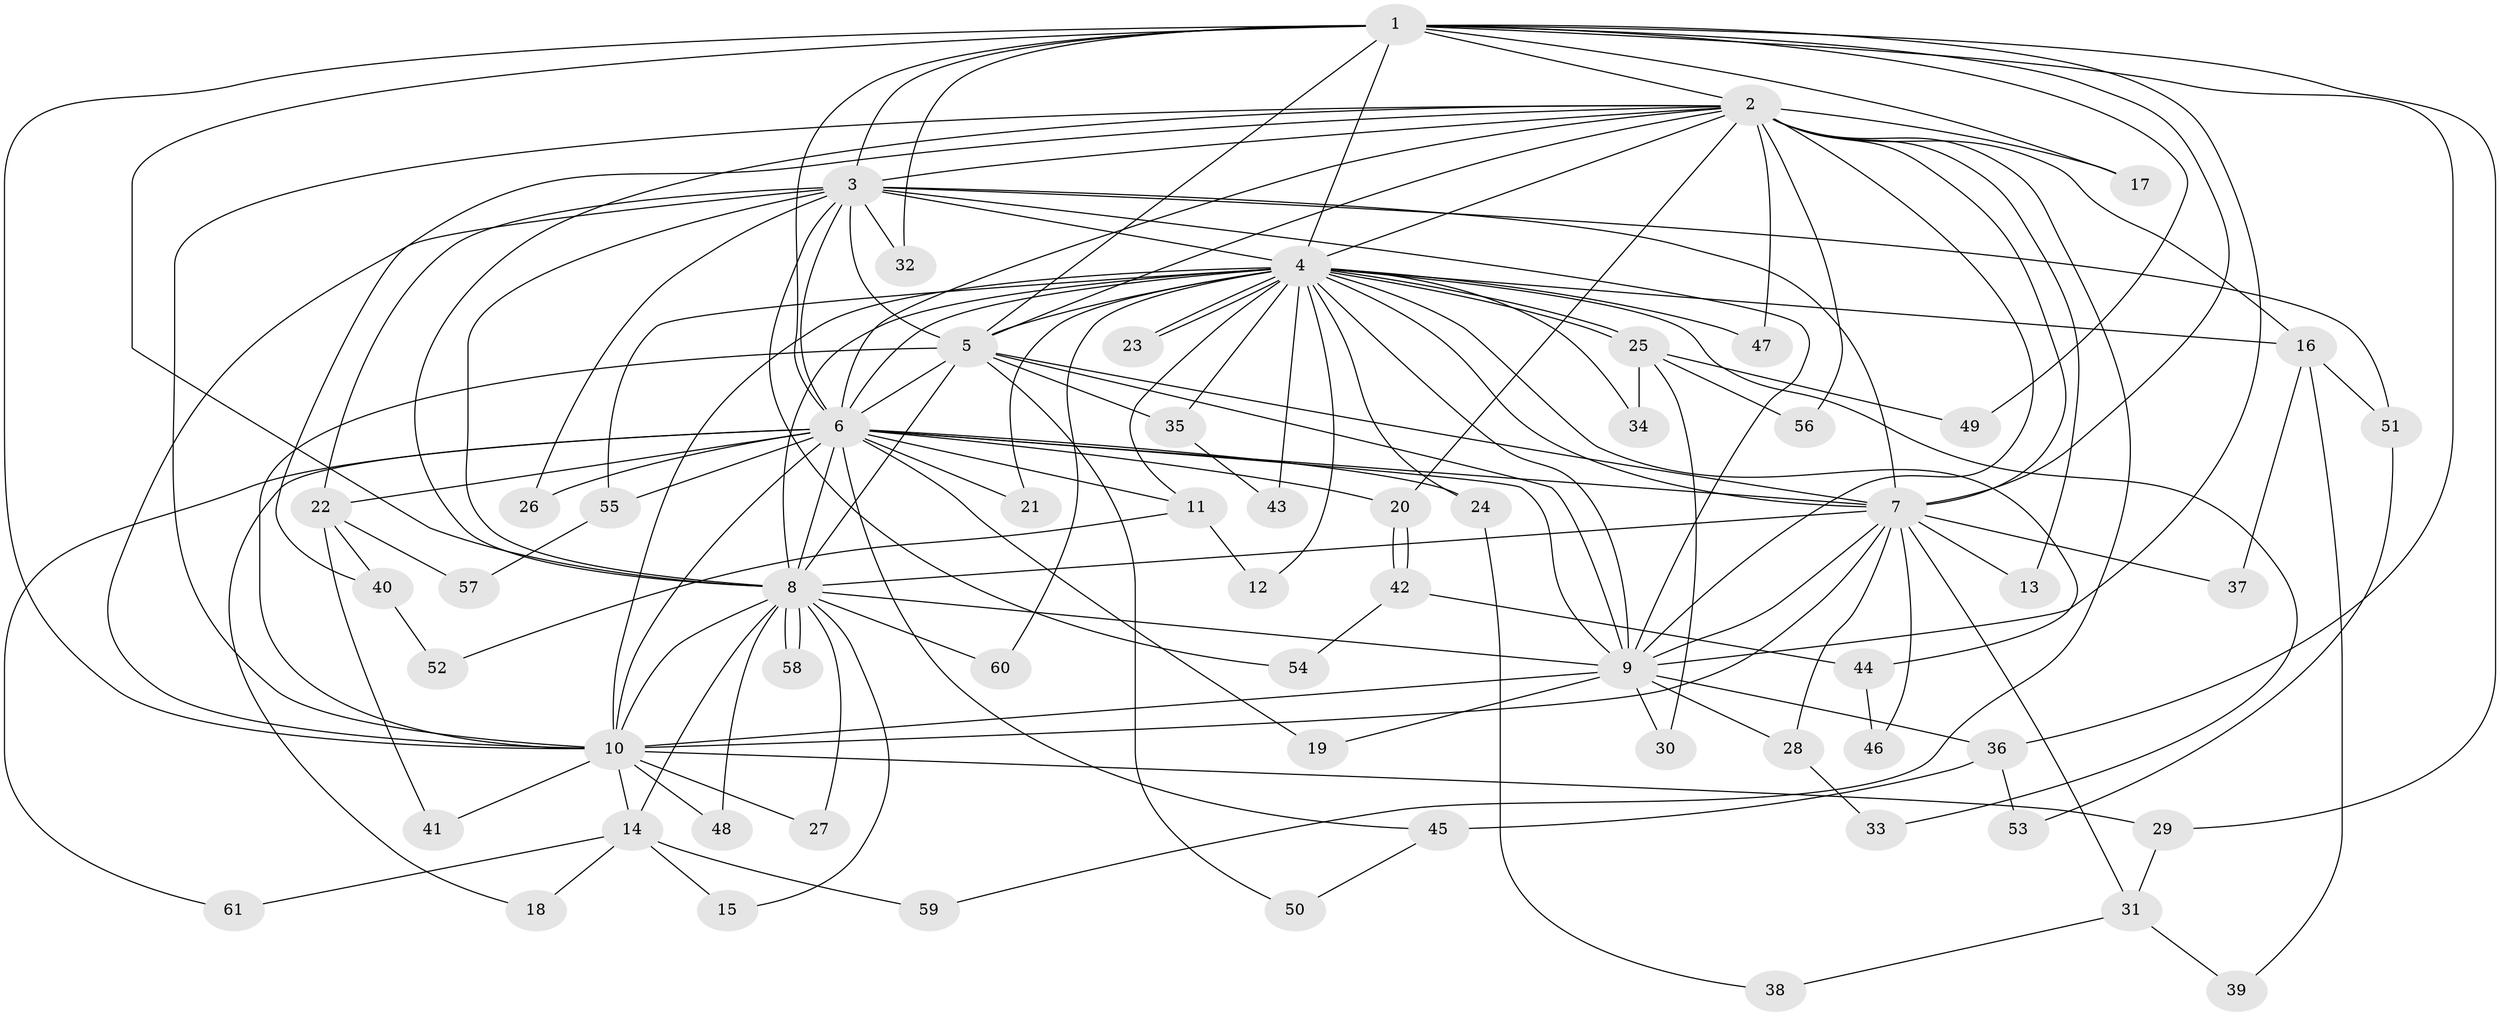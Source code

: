 // Generated by graph-tools (version 1.1) at 2025/13/03/09/25 04:13:46]
// undirected, 61 vertices, 147 edges
graph export_dot {
graph [start="1"]
  node [color=gray90,style=filled];
  1;
  2;
  3;
  4;
  5;
  6;
  7;
  8;
  9;
  10;
  11;
  12;
  13;
  14;
  15;
  16;
  17;
  18;
  19;
  20;
  21;
  22;
  23;
  24;
  25;
  26;
  27;
  28;
  29;
  30;
  31;
  32;
  33;
  34;
  35;
  36;
  37;
  38;
  39;
  40;
  41;
  42;
  43;
  44;
  45;
  46;
  47;
  48;
  49;
  50;
  51;
  52;
  53;
  54;
  55;
  56;
  57;
  58;
  59;
  60;
  61;
  1 -- 2;
  1 -- 3;
  1 -- 4;
  1 -- 5;
  1 -- 6;
  1 -- 7;
  1 -- 8;
  1 -- 9;
  1 -- 10;
  1 -- 17;
  1 -- 29;
  1 -- 32;
  1 -- 36;
  1 -- 49;
  2 -- 3;
  2 -- 4;
  2 -- 5;
  2 -- 6;
  2 -- 7;
  2 -- 8;
  2 -- 9;
  2 -- 10;
  2 -- 13;
  2 -- 16;
  2 -- 17;
  2 -- 20;
  2 -- 40;
  2 -- 47;
  2 -- 56;
  2 -- 59;
  3 -- 4;
  3 -- 5;
  3 -- 6;
  3 -- 7;
  3 -- 8;
  3 -- 9;
  3 -- 10;
  3 -- 22;
  3 -- 26;
  3 -- 32;
  3 -- 51;
  3 -- 54;
  4 -- 5;
  4 -- 6;
  4 -- 7;
  4 -- 8;
  4 -- 9;
  4 -- 10;
  4 -- 11;
  4 -- 12;
  4 -- 16;
  4 -- 21;
  4 -- 23;
  4 -- 23;
  4 -- 24;
  4 -- 25;
  4 -- 25;
  4 -- 33;
  4 -- 34;
  4 -- 35;
  4 -- 43;
  4 -- 44;
  4 -- 47;
  4 -- 55;
  4 -- 60;
  5 -- 6;
  5 -- 7;
  5 -- 8;
  5 -- 9;
  5 -- 10;
  5 -- 35;
  5 -- 50;
  6 -- 7;
  6 -- 8;
  6 -- 9;
  6 -- 10;
  6 -- 11;
  6 -- 18;
  6 -- 19;
  6 -- 20;
  6 -- 21;
  6 -- 22;
  6 -- 24;
  6 -- 26;
  6 -- 45;
  6 -- 55;
  6 -- 61;
  7 -- 8;
  7 -- 9;
  7 -- 10;
  7 -- 13;
  7 -- 28;
  7 -- 31;
  7 -- 37;
  7 -- 46;
  8 -- 9;
  8 -- 10;
  8 -- 14;
  8 -- 15;
  8 -- 27;
  8 -- 48;
  8 -- 58;
  8 -- 58;
  8 -- 60;
  9 -- 10;
  9 -- 19;
  9 -- 28;
  9 -- 30;
  9 -- 36;
  10 -- 14;
  10 -- 27;
  10 -- 29;
  10 -- 41;
  10 -- 48;
  11 -- 12;
  11 -- 52;
  14 -- 15;
  14 -- 18;
  14 -- 59;
  14 -- 61;
  16 -- 37;
  16 -- 39;
  16 -- 51;
  20 -- 42;
  20 -- 42;
  22 -- 40;
  22 -- 41;
  22 -- 57;
  24 -- 38;
  25 -- 30;
  25 -- 34;
  25 -- 49;
  25 -- 56;
  28 -- 33;
  29 -- 31;
  31 -- 38;
  31 -- 39;
  35 -- 43;
  36 -- 45;
  36 -- 53;
  40 -- 52;
  42 -- 44;
  42 -- 54;
  44 -- 46;
  45 -- 50;
  51 -- 53;
  55 -- 57;
}
